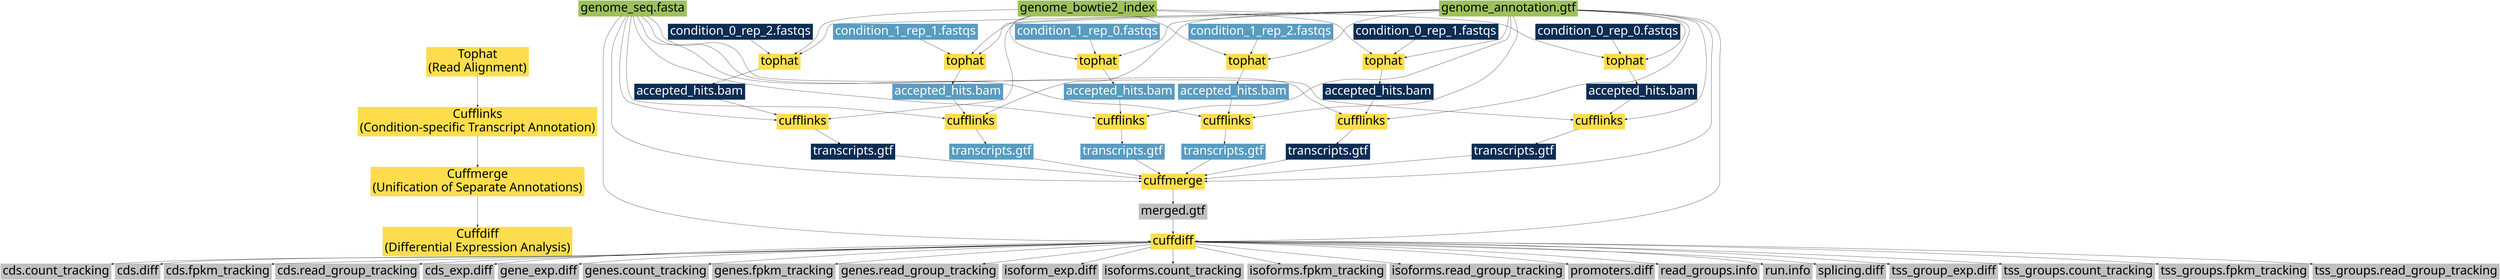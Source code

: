 // a run option: unflatten -l3 tophat_cufflinks_ins_outs.dot | dot -Tpdf -o tophat_cufflinks_ins_outs.pdf

digraph g {
	rankdir=TB;
	
 

	



	node [shape=box,style=filled,fontname="DroidSans-Bold.ttf",fontsize=55, penwidth=3.0];
	
// 	Program Flow Line
	Tophat     [label="Tophat\n(Read Alignment)", color="#FDDD4E"];
	Cufflinks  [label="Cufflinks\n(Condition-specific Transcript Annotation)", color="#FDDD4E"];
	Cuffmerge  [label="Cuffmerge\n(Unification of Separate Annotations)", color="#FDDD4E"];
	Cuffdiff   [label="Cuffdiff\n(Differential Expression Analysis)",color="#FDDD4E"];
	
	Tophat -> Cufflinks -> Cuffmerge -> Cuffdiff;
	
	

// 	**************** Major Node Definitions ******************

	
// 	Outside Data
	genome_annotation    [label="genome_annotation.gtf", color="#9CC15A"];
	genome_bowtie2_index [label="genome_bowtie2_index", color="#9CC15A"];
	genome_seq           [label="genome_seq.fasta", color="#9CC15A"];
	{rank = source; genome_annotation; genome_bowtie2_index;genome_seq;}

// 	Tophat Inputs
	c00f_reads [label="condition_0_rep_0.fastqs", color="#0B2D54", fontcolor="white"];
// 	//c00r_reads [label="condition_0_rep_0.rev.fastqs", color="#0B2D54", fontcolor="white"];
	
	c01f_reads [label="condition_0_rep_1.fastqs", color="#0B2D54", fontcolor="white"];
// 	//c01r_reads [label="condition_0_rep_1.rev.fastqs", color="#0B2D54", fontcolor="white"];
	
	c02f_reads [label="condition_0_rep_2.fastqs", color="#0B2D54", fontcolor="white"];
// 	//c02r_reads [label="condition_0_rep_2.rev.fastqs", color="#0B2D54", fontcolor="white"];
	
	
	
	c10f_reads [label="condition_1_rep_0.fastqs", color="#5A9CC1", fontcolor="white"];
// 	//c10r_reads [label="condition_1_rep_0.rev.fastqs", color="#5A9CC1"];
	
	c11f_reads [label="condition_1_rep_1.fastqs", color="#5A9CC1", fontcolor="white"];
// 	//c11r_reads [label="condition_1_rep_1.rev.fastqs", color="#5A9CC1"];
	
	c12f_reads [label="condition_1_rep_2.fastqs", color="#5A9CC1", fontcolor="white"];
// 	//c12r_reads [label="condition_1_rep_2.rev.fastqs", color="#5A9CC1"];

// 	Tophat Outputs
	th_out_0_0 [label="accepted_hits.bam", color="#0B2D54", fontcolor="white"];
	th_out_0_1 [label="accepted_hits.bam", color="#0B2D54", fontcolor="white"];
	th_out_0_2 [label="accepted_hits.bam", color="#0B2D54", fontcolor="white"];
	
	th_out_1_0 [label="accepted_hits.bam", color="#5A9CC1", fontcolor="white"];
	th_out_1_1 [label="accepted_hits.bam", color="#5A9CC1", fontcolor="white"];
	th_out_1_2 [label="accepted_hits.bam", color="#5A9CC1", fontcolor="white"];

// 	Cufflinks Outputs
	cl_out_0_0 [label="transcripts.gtf", color="#0B2D54", fontcolor="white"];
	cl_out_0_1 [label="transcripts.gtf", color="#0B2D54", fontcolor="white"];
	cl_out_0_2 [label="transcripts.gtf", color="#0B2D54", fontcolor="white"];
	
	cl_out_1_0 [label="transcripts.gtf", color="#5A9CC1", fontcolor="white"];
	cl_out_1_1 [label="transcripts.gtf", color="#5A9CC1", fontcolor="white"];
	cl_out_1_2 [label="transcripts.gtf", color="#5A9CC1", fontcolor="white"];

	
	{ node [color="#C0C0C0"];
	
// 	Cuffmerge Outputs
	cm_out [label="merged.gtf"];

// 	Cuffdiff Outputs
	
	cds_count_tracking              [label="cds.count_tracking"];
	cds_diff                        [label="cds.diff"];
	cds_fpkm_tracking               [label="cds.fpkm_tracking"];
	cds_read_group_tracking         [label="cds.read_group_tracking"];
	cds_exp_diff                    [label="cds_exp.diff"];
	gene_exp_diff                   [label="gene_exp.diff"];
	genes_count_tracking            [label="genes.count_tracking"];
	genes_fpkm_tracking             [label="genes.fpkm_tracking"];
	genes_read_group_tracking       [label="genes.read_group_tracking"];
	isoform_exp_diff                [label="isoform_exp.diff"];
	isoforms_count_tracking         [label="isoforms.count_tracking"];
	isoforms_fpkm_tracking          [label="isoforms.fpkm_tracking"];
	isoforms_read_group_tracking    [label="isoforms.read_group_tracking"];
	promoters_diff                  [label="promoters.diff"];
	read_groups_info                [label="read_groups.info"];
	run_info                        [label="run.info"];
	splicing_diff                   [label="splicing.diff"];
	tss_group_exp_diff              [label="tss_group_exp.diff"];
	tss_groups_count_tracking       [label="tss_groups.count_tracking"];
	tss_groups_fpkm_tracking        [label="tss_groups.fpkm_tracking"];
	tss_groups_read_group_tracking  [label="tss_groups.read_group_tracking"];
	}


	node [shape=box];
	
// 	Tophat Call Nodes
	th_call_0_0 [label="tophat", color="#FDDD4E"];
	th_call_0_1 [label="tophat", color="#FDDD4E"];
	th_call_0_2 [label="tophat", color="#FDDD4E"];
	th_call_1_0 [label="tophat", color="#FDDD4E"];
	th_call_1_1 [label="tophat", color="#FDDD4E"];
	th_call_1_2 [label="tophat", color="#FDDD4E"];
	
	{rank = same; Tophat;
		th_call_0_0; th_call_0_1; th_call_0_2;
		th_call_1_0;th_call_1_1; th_call_1_2; }
	
// 	Cufflinks Call Nodes
	cl_call_0_0 [label="cufflinks", color="#FDDD4E"];
	cl_call_0_1 [label="cufflinks", color="#FDDD4E"];
	cl_call_0_2 [label="cufflinks", color="#FDDD4E"];
	cl_call_1_0 [label="cufflinks", color="#FDDD4E"];
	cl_call_1_1 [label="cufflinks", color="#FDDD4E"];
	cl_call_1_2 [label="cufflinks", color="#FDDD4E"];

	{rank = same; Cufflinks;
		cl_call_0_0; cl_call_0_1; cl_call_0_2;
		cl_call_1_0; cl_call_1_1; cl_call_1_2;}


// 	Cuffmerge Call Node
	cuffmerge_call [label="cuffmerge", color="#FDDD4E"];
	{rank = same; Cuffmerge; cuffmerge_call;}

// 	Cuffdiff Call Node
	cuffdiff_call [label="cuffdiff", color="#FDDD4E"];
	{rank = same; Cuffdiff; cuffdiff_call;}


// 	**************** Tophat Edge Definitions ******************

// 	Con_1_0
// 		++ Ins ++
	genome_annotation    -> th_call_1_0;
	genome_bowtie2_index -> th_call_1_0;
	
	c10f_reads -> th_call_1_0;
	//c10r_reads -> th_call_1_0;
	
// 		++ Outs ++
	th_call_1_0 -> th_out_1_0;

// 	Con_1_1
// 		++ Ins ++
	genome_annotation    -> th_call_1_1;
	genome_bowtie2_index -> th_call_1_1;
	
	c11f_reads -> th_call_1_1;
	//c11r_reads -> th_call_1_1;
	
// 		++ Outs ++
	th_call_1_1 -> th_out_1_1;

// 	Con_1_2
// 		++ Ins ++
	genome_annotation    -> th_call_1_2;
	genome_bowtie2_index -> th_call_1_2;
	
	c12f_reads -> th_call_1_2;
	//c12r_reads -> th_call_1_2;
	
// 		++ Outs ++
	th_call_1_2 -> th_out_1_2;


// 	Con_0_0
// 		++ Ins ++
	genome_annotation    -> th_call_0_0;
	genome_bowtie2_index -> th_call_0_0;
	
	c00f_reads -> th_call_0_0;
	//c00r_reads -> th_call_0_0;
	
// 		++ Outs ++
	th_call_0_0 -> th_out_0_0;
	
	
// 	Con_0_1
// 		++ Ins ++
	genome_annotation    -> th_call_0_1;
	genome_bowtie2_index -> th_call_0_1;
	
	c01f_reads -> th_call_0_1;
	//c01r_reads -> th_call_0_1;
	
// 		++ Outs ++
	th_call_0_1 -> th_out_0_1;

// 	Con_0_2
// 		++ Ins ++
	genome_annotation    -> th_call_0_2;
	genome_bowtie2_index -> th_call_0_2;
	
	c02f_reads -> th_call_0_2;
	//c02r_reads -> th_call_0_2;
	
// 		++ Outs ++
	th_call_0_2 -> th_out_0_2;




// 	**************** Cufflinks Edge Definitions ******************


//  Con_0_0
//      ++ Ins ++
    genome_annotation  -> cl_call_0_0;
    genome_seq         -> cl_call_0_0;
    
    th_out_0_0 -> cl_call_0_0;
    
//      ++ Outs ++
    cl_call_0_0 -> cl_out_0_0;

//  Con_0_1
//      ++ Ins ++
    genome_annotation  -> cl_call_0_1;
    genome_seq         -> cl_call_0_1;
    
    th_out_0_1 -> cl_call_0_1;
    
//      ++ Outs ++
    cl_call_0_1 -> cl_out_0_1;

//  Con_0_2
//      ++ Ins ++
    genome_annotation  -> cl_call_0_2;
    genome_seq         -> cl_call_0_2;
    
    th_out_0_2 -> cl_call_0_2;
    
//      ++ Outs ++
    cl_call_0_2 -> cl_out_0_2;


// 	Con_1_0
// 		++ Ins ++
	genome_annotation  -> cl_call_1_0;
	genome_seq         -> cl_call_1_0;
	
	th_out_1_0 -> cl_call_1_0;
	
// 		++ Outs ++
	cl_call_1_0 -> cl_out_1_0;

// 	Con_1_1
// 		++ Ins ++
	genome_annotation  -> cl_call_1_1;
	genome_seq         -> cl_call_1_1;
	
	th_out_1_1 -> cl_call_1_1;
	
// 		++ Outs ++
	cl_call_1_1 -> cl_out_1_1;

// 	Con_1_2
// 		++ Ins ++
	genome_annotation  -> cl_call_1_2;
	genome_seq         -> cl_call_1_2;
	
	th_out_1_2 -> cl_call_1_2;
	
// 		++ Outs ++
	cl_call_1_2 -> cl_out_1_2;







	
// 	**************** Cuffmerge Edge Definitions ******************
// 		++ Ins ++
	genome_annotation  -> cuffmerge_call;
	genome_seq         -> cuffmerge_call;
	
	cl_out_0_0 -> cuffmerge_call;
	cl_out_0_1 -> cuffmerge_call;
	cl_out_0_2 -> cuffmerge_call;

	cl_out_1_0 -> cuffmerge_call;
	cl_out_1_1 -> cuffmerge_call;
	cl_out_1_2 -> cuffmerge_call;

// 		++ Outs ++
	cuffmerge_call -> cm_out;
	

// 	**************** Cuffdiff Edge Definitions ******************
// 		++ Ins ++
	genome_annotation  -> cuffdiff_call;
	genome_seq         -> cuffdiff_call;
	
	cm_out -> cuffdiff_call;


// 		++ Outs ++


	cuffdiff_call -> cds_count_tracking;
	cuffdiff_call -> cds_diff;
	cuffdiff_call -> cds_fpkm_tracking;
	cuffdiff_call -> cds_read_group_tracking;
	cuffdiff_call -> cds_exp_diff;
	cuffdiff_call -> gene_exp_diff;
	cuffdiff_call -> genes_count_tracking;
	cuffdiff_call -> genes_fpkm_tracking;
	cuffdiff_call -> genes_read_group_tracking;
	cuffdiff_call -> isoform_exp_diff;
	cuffdiff_call -> isoforms_count_tracking;
	cuffdiff_call -> isoforms_fpkm_tracking;
	cuffdiff_call -> isoforms_read_group_tracking;
	cuffdiff_call -> promoters_diff;
	cuffdiff_call -> read_groups_info;
	cuffdiff_call -> run_info;
	cuffdiff_call -> splicing_diff;
	cuffdiff_call -> tss_group_exp_diff;
	cuffdiff_call -> tss_groups_count_tracking;
	cuffdiff_call -> tss_groups_fpkm_tracking;
	cuffdiff_call -> tss_groups_read_group_tracking;
	

// //  Stager the final cuffdiff output to allow a more narrow figure
//     {rank=same; cds_count_tracking; cds_fpkm_tracking;
//                 cds_exp_diff; genes_count_tracking;
//                 genes_read_group_tracking; isoforms_count_tracking;
//                 isoforms_read_group_tracking; read_groups_info;
//                 splicing_diff; tss_groups_count_tracking;
//                 tss_groups_read_group_tracking}

}